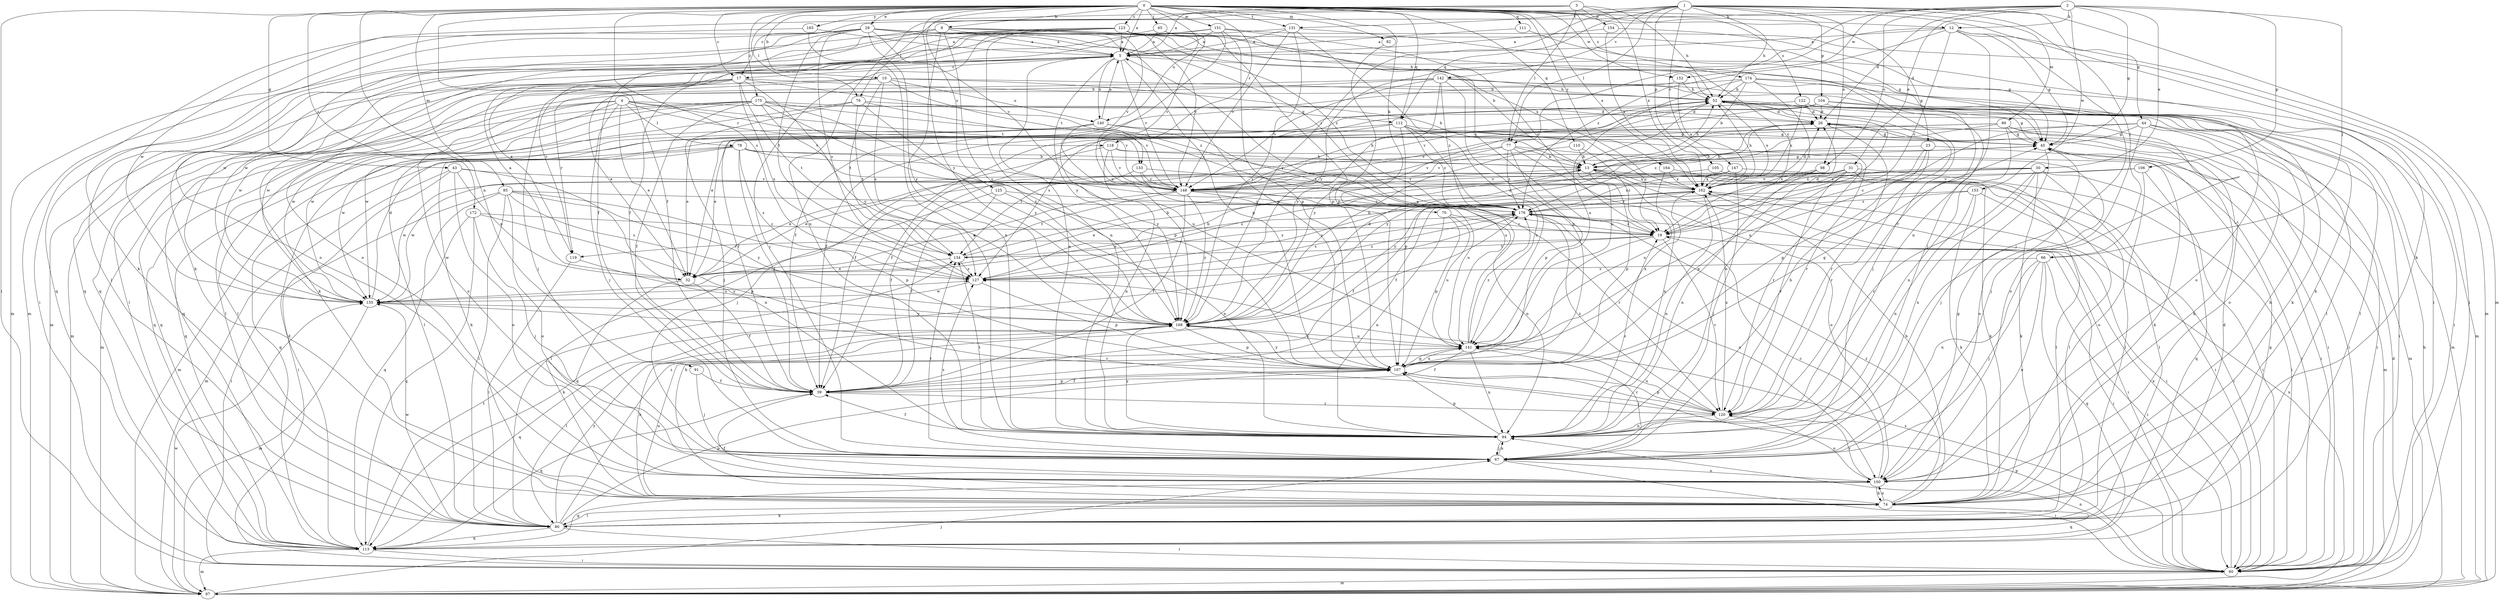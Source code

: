 strict digraph  {
0;
1;
2;
3;
4;
5;
8;
10;
12;
13;
17;
19;
23;
26;
29;
30;
31;
32;
39;
43;
44;
45;
52;
60;
65;
66;
67;
70;
74;
76;
77;
78;
80;
82;
85;
86;
87;
91;
94;
98;
100;
104;
105;
106;
107;
110;
111;
112;
113;
118;
119;
120;
122;
123;
125;
127;
131;
133;
134;
140;
141;
142;
147;
148;
151;
152;
153;
154;
155;
162;
164;
165;
168;
172;
174;
175;
176;
0 -> 5  [label=a];
0 -> 8  [label=b];
0 -> 10  [label=b];
0 -> 12  [label=b];
0 -> 17  [label=c];
0 -> 23  [label=d];
0 -> 29  [label=e];
0 -> 39  [label=f];
0 -> 43  [label=g];
0 -> 60  [label=i];
0 -> 65  [label=j];
0 -> 70  [label=k];
0 -> 74  [label=k];
0 -> 76  [label=l];
0 -> 82  [label=m];
0 -> 85  [label=m];
0 -> 91  [label=n];
0 -> 110  [label=q];
0 -> 111  [label=q];
0 -> 112  [label=q];
0 -> 118  [label=r];
0 -> 122  [label=s];
0 -> 123  [label=s];
0 -> 125  [label=s];
0 -> 127  [label=s];
0 -> 131  [label=t];
0 -> 140  [label=u];
0 -> 151  [label=w];
0 -> 152  [label=w];
0 -> 162  [label=x];
0 -> 164  [label=y];
0 -> 165  [label=y];
0 -> 168  [label=y];
0 -> 172  [label=z];
0 -> 174  [label=z];
0 -> 175  [label=z];
1 -> 44  [label=g];
1 -> 52  [label=h];
1 -> 66  [label=j];
1 -> 76  [label=l];
1 -> 77  [label=l];
1 -> 86  [label=m];
1 -> 87  [label=m];
1 -> 98  [label=o];
1 -> 104  [label=p];
1 -> 105  [label=p];
1 -> 112  [label=q];
1 -> 131  [label=t];
1 -> 142  [label=v];
1 -> 147  [label=v];
1 -> 168  [label=y];
2 -> 12  [label=b];
2 -> 17  [label=c];
2 -> 26  [label=d];
2 -> 30  [label=e];
2 -> 31  [label=e];
2 -> 45  [label=g];
2 -> 66  [label=j];
2 -> 77  [label=l];
2 -> 98  [label=o];
2 -> 106  [label=p];
2 -> 152  [label=w];
2 -> 153  [label=w];
3 -> 5  [label=a];
3 -> 52  [label=h];
3 -> 77  [label=l];
3 -> 94  [label=n];
3 -> 154  [label=w];
3 -> 155  [label=w];
3 -> 162  [label=x];
4 -> 32  [label=e];
4 -> 67  [label=j];
4 -> 78  [label=l];
4 -> 80  [label=l];
4 -> 100  [label=o];
4 -> 112  [label=q];
4 -> 113  [label=q];
4 -> 118  [label=r];
4 -> 133  [label=t];
4 -> 148  [label=v];
4 -> 155  [label=w];
5 -> 17  [label=c];
5 -> 45  [label=g];
5 -> 87  [label=m];
5 -> 107  [label=p];
5 -> 119  [label=r];
5 -> 140  [label=u];
5 -> 148  [label=v];
5 -> 168  [label=y];
8 -> 5  [label=a];
8 -> 13  [label=b];
8 -> 87  [label=m];
8 -> 94  [label=n];
8 -> 100  [label=o];
8 -> 148  [label=v];
8 -> 168  [label=y];
8 -> 176  [label=z];
10 -> 13  [label=b];
10 -> 52  [label=h];
10 -> 80  [label=l];
10 -> 127  [label=s];
10 -> 133  [label=t];
10 -> 134  [label=t];
10 -> 140  [label=u];
10 -> 155  [label=w];
12 -> 5  [label=a];
12 -> 19  [label=c];
12 -> 45  [label=g];
12 -> 67  [label=j];
12 -> 87  [label=m];
12 -> 94  [label=n];
12 -> 168  [label=y];
12 -> 176  [label=z];
13 -> 45  [label=g];
13 -> 52  [label=h];
13 -> 60  [label=i];
13 -> 100  [label=o];
13 -> 107  [label=p];
13 -> 148  [label=v];
13 -> 162  [label=x];
17 -> 52  [label=h];
17 -> 67  [label=j];
17 -> 74  [label=k];
17 -> 87  [label=m];
17 -> 119  [label=r];
17 -> 127  [label=s];
17 -> 134  [label=t];
17 -> 168  [label=y];
17 -> 176  [label=z];
19 -> 26  [label=d];
19 -> 60  [label=i];
19 -> 74  [label=k];
19 -> 119  [label=r];
19 -> 120  [label=r];
19 -> 134  [label=t];
23 -> 13  [label=b];
23 -> 19  [label=c];
23 -> 87  [label=m];
23 -> 107  [label=p];
23 -> 120  [label=r];
26 -> 45  [label=g];
26 -> 60  [label=i];
26 -> 120  [label=r];
26 -> 176  [label=z];
29 -> 5  [label=a];
29 -> 39  [label=f];
29 -> 60  [label=i];
29 -> 74  [label=k];
29 -> 87  [label=m];
29 -> 100  [label=o];
29 -> 107  [label=p];
29 -> 127  [label=s];
29 -> 134  [label=t];
29 -> 148  [label=v];
29 -> 162  [label=x];
29 -> 168  [label=y];
29 -> 176  [label=z];
30 -> 32  [label=e];
30 -> 60  [label=i];
30 -> 74  [label=k];
30 -> 80  [label=l];
30 -> 94  [label=n];
30 -> 120  [label=r];
30 -> 155  [label=w];
30 -> 162  [label=x];
30 -> 168  [label=y];
31 -> 60  [label=i];
31 -> 74  [label=k];
31 -> 107  [label=p];
31 -> 120  [label=r];
31 -> 148  [label=v];
31 -> 155  [label=w];
31 -> 162  [label=x];
32 -> 5  [label=a];
32 -> 39  [label=f];
32 -> 74  [label=k];
39 -> 107  [label=p];
39 -> 113  [label=q];
39 -> 120  [label=r];
43 -> 32  [label=e];
43 -> 60  [label=i];
43 -> 87  [label=m];
43 -> 94  [label=n];
43 -> 100  [label=o];
43 -> 148  [label=v];
44 -> 39  [label=f];
44 -> 45  [label=g];
44 -> 60  [label=i];
44 -> 67  [label=j];
44 -> 87  [label=m];
44 -> 100  [label=o];
44 -> 141  [label=u];
45 -> 13  [label=b];
45 -> 60  [label=i];
45 -> 67  [label=j];
45 -> 74  [label=k];
52 -> 26  [label=d];
52 -> 60  [label=i];
52 -> 80  [label=l];
52 -> 94  [label=n];
52 -> 100  [label=o];
52 -> 127  [label=s];
52 -> 141  [label=u];
52 -> 162  [label=x];
52 -> 168  [label=y];
60 -> 87  [label=m];
60 -> 94  [label=n];
60 -> 107  [label=p];
60 -> 127  [label=s];
60 -> 162  [label=x];
65 -> 5  [label=a];
65 -> 19  [label=c];
65 -> 113  [label=q];
65 -> 148  [label=v];
66 -> 60  [label=i];
66 -> 67  [label=j];
66 -> 94  [label=n];
66 -> 100  [label=o];
66 -> 113  [label=q];
66 -> 127  [label=s];
67 -> 52  [label=h];
67 -> 60  [label=i];
67 -> 94  [label=n];
67 -> 100  [label=o];
67 -> 127  [label=s];
67 -> 134  [label=t];
70 -> 19  [label=c];
70 -> 94  [label=n];
70 -> 107  [label=p];
70 -> 141  [label=u];
74 -> 13  [label=b];
74 -> 39  [label=f];
74 -> 52  [label=h];
74 -> 80  [label=l];
74 -> 100  [label=o];
74 -> 113  [label=q];
74 -> 141  [label=u];
74 -> 176  [label=z];
76 -> 26  [label=d];
76 -> 67  [label=j];
76 -> 134  [label=t];
76 -> 148  [label=v];
76 -> 155  [label=w];
76 -> 168  [label=y];
77 -> 13  [label=b];
77 -> 94  [label=n];
77 -> 100  [label=o];
77 -> 107  [label=p];
77 -> 134  [label=t];
77 -> 148  [label=v];
77 -> 176  [label=z];
78 -> 13  [label=b];
78 -> 19  [label=c];
78 -> 39  [label=f];
78 -> 74  [label=k];
78 -> 87  [label=m];
78 -> 113  [label=q];
78 -> 120  [label=r];
78 -> 127  [label=s];
80 -> 26  [label=d];
80 -> 60  [label=i];
80 -> 74  [label=k];
80 -> 107  [label=p];
80 -> 113  [label=q];
80 -> 155  [label=w];
80 -> 168  [label=y];
80 -> 176  [label=z];
82 -> 107  [label=p];
85 -> 60  [label=i];
85 -> 80  [label=l];
85 -> 100  [label=o];
85 -> 107  [label=p];
85 -> 113  [label=q];
85 -> 127  [label=s];
85 -> 168  [label=y];
85 -> 176  [label=z];
86 -> 39  [label=f];
86 -> 45  [label=g];
86 -> 60  [label=i];
86 -> 74  [label=k];
86 -> 94  [label=n];
86 -> 148  [label=v];
86 -> 168  [label=y];
87 -> 26  [label=d];
87 -> 52  [label=h];
87 -> 67  [label=j];
87 -> 155  [label=w];
87 -> 162  [label=x];
91 -> 39  [label=f];
91 -> 67  [label=j];
94 -> 5  [label=a];
94 -> 19  [label=c];
94 -> 39  [label=f];
94 -> 67  [label=j];
94 -> 107  [label=p];
94 -> 134  [label=t];
94 -> 168  [label=y];
98 -> 39  [label=f];
98 -> 94  [label=n];
98 -> 162  [label=x];
100 -> 19  [label=c];
100 -> 45  [label=g];
100 -> 74  [label=k];
100 -> 113  [label=q];
100 -> 120  [label=r];
104 -> 26  [label=d];
104 -> 32  [label=e];
104 -> 39  [label=f];
104 -> 45  [label=g];
104 -> 80  [label=l];
104 -> 87  [label=m];
104 -> 148  [label=v];
105 -> 80  [label=l];
105 -> 148  [label=v];
106 -> 32  [label=e];
106 -> 100  [label=o];
106 -> 113  [label=q];
106 -> 148  [label=v];
107 -> 39  [label=f];
107 -> 45  [label=g];
107 -> 120  [label=r];
107 -> 141  [label=u];
107 -> 168  [label=y];
110 -> 13  [label=b];
110 -> 19  [label=c];
110 -> 148  [label=v];
111 -> 5  [label=a];
111 -> 120  [label=r];
112 -> 19  [label=c];
112 -> 32  [label=e];
112 -> 45  [label=g];
112 -> 80  [label=l];
112 -> 107  [label=p];
112 -> 141  [label=u];
112 -> 176  [label=z];
113 -> 26  [label=d];
113 -> 45  [label=g];
113 -> 60  [label=i];
113 -> 87  [label=m];
113 -> 134  [label=t];
118 -> 13  [label=b];
118 -> 60  [label=i];
118 -> 67  [label=j];
118 -> 94  [label=n];
118 -> 148  [label=v];
119 -> 5  [label=a];
119 -> 80  [label=l];
119 -> 168  [label=y];
120 -> 94  [label=n];
120 -> 100  [label=o];
120 -> 107  [label=p];
120 -> 141  [label=u];
120 -> 162  [label=x];
120 -> 176  [label=z];
122 -> 26  [label=d];
122 -> 39  [label=f];
122 -> 74  [label=k];
122 -> 162  [label=x];
123 -> 5  [label=a];
123 -> 19  [label=c];
123 -> 39  [label=f];
123 -> 45  [label=g];
123 -> 52  [label=h];
123 -> 67  [label=j];
123 -> 74  [label=k];
123 -> 80  [label=l];
123 -> 94  [label=n];
123 -> 107  [label=p];
123 -> 113  [label=q];
123 -> 148  [label=v];
125 -> 39  [label=f];
125 -> 80  [label=l];
125 -> 94  [label=n];
125 -> 176  [label=z];
127 -> 13  [label=b];
127 -> 107  [label=p];
127 -> 155  [label=w];
127 -> 176  [label=z];
131 -> 5  [label=a];
131 -> 67  [label=j];
131 -> 141  [label=u];
131 -> 148  [label=v];
131 -> 155  [label=w];
131 -> 168  [label=y];
133 -> 39  [label=f];
133 -> 141  [label=u];
133 -> 148  [label=v];
133 -> 162  [label=x];
134 -> 13  [label=b];
134 -> 32  [label=e];
134 -> 127  [label=s];
134 -> 176  [label=z];
140 -> 5  [label=a];
140 -> 32  [label=e];
140 -> 45  [label=g];
140 -> 113  [label=q];
140 -> 120  [label=r];
140 -> 141  [label=u];
140 -> 155  [label=w];
140 -> 168  [label=y];
141 -> 5  [label=a];
141 -> 39  [label=f];
141 -> 67  [label=j];
141 -> 94  [label=n];
141 -> 107  [label=p];
141 -> 162  [label=x];
141 -> 168  [label=y];
141 -> 176  [label=z];
142 -> 32  [label=e];
142 -> 52  [label=h];
142 -> 60  [label=i];
142 -> 74  [label=k];
142 -> 107  [label=p];
142 -> 148  [label=v];
142 -> 155  [label=w];
142 -> 168  [label=y];
142 -> 176  [label=z];
147 -> 67  [label=j];
147 -> 80  [label=l];
147 -> 127  [label=s];
147 -> 162  [label=x];
147 -> 176  [label=z];
148 -> 32  [label=e];
148 -> 39  [label=f];
148 -> 52  [label=h];
148 -> 94  [label=n];
148 -> 120  [label=r];
148 -> 134  [label=t];
148 -> 168  [label=y];
148 -> 176  [label=z];
151 -> 5  [label=a];
151 -> 19  [label=c];
151 -> 60  [label=i];
151 -> 107  [label=p];
151 -> 113  [label=q];
151 -> 155  [label=w];
151 -> 168  [label=y];
152 -> 39  [label=f];
152 -> 52  [label=h];
152 -> 162  [label=x];
153 -> 60  [label=i];
153 -> 74  [label=k];
153 -> 94  [label=n];
153 -> 155  [label=w];
153 -> 176  [label=z];
154 -> 5  [label=a];
154 -> 45  [label=g];
154 -> 162  [label=x];
155 -> 26  [label=d];
155 -> 87  [label=m];
155 -> 120  [label=r];
155 -> 127  [label=s];
155 -> 168  [label=y];
162 -> 26  [label=d];
162 -> 32  [label=e];
162 -> 39  [label=f];
162 -> 52  [label=h];
162 -> 60  [label=i];
162 -> 94  [label=n];
162 -> 127  [label=s];
162 -> 176  [label=z];
164 -> 80  [label=l];
164 -> 141  [label=u];
164 -> 162  [label=x];
165 -> 5  [label=a];
165 -> 60  [label=i];
165 -> 94  [label=n];
168 -> 26  [label=d];
168 -> 52  [label=h];
168 -> 74  [label=k];
168 -> 80  [label=l];
168 -> 107  [label=p];
168 -> 113  [label=q];
168 -> 141  [label=u];
172 -> 19  [label=c];
172 -> 67  [label=j];
172 -> 107  [label=p];
172 -> 113  [label=q];
172 -> 155  [label=w];
174 -> 13  [label=b];
174 -> 19  [label=c];
174 -> 52  [label=h];
174 -> 67  [label=j];
174 -> 87  [label=m];
174 -> 100  [label=o];
174 -> 113  [label=q];
174 -> 141  [label=u];
175 -> 26  [label=d];
175 -> 39  [label=f];
175 -> 80  [label=l];
175 -> 87  [label=m];
175 -> 107  [label=p];
175 -> 113  [label=q];
175 -> 141  [label=u];
175 -> 148  [label=v];
175 -> 155  [label=w];
175 -> 176  [label=z];
176 -> 19  [label=c];
176 -> 60  [label=i];
176 -> 100  [label=o];
176 -> 113  [label=q];
176 -> 127  [label=s];
}
